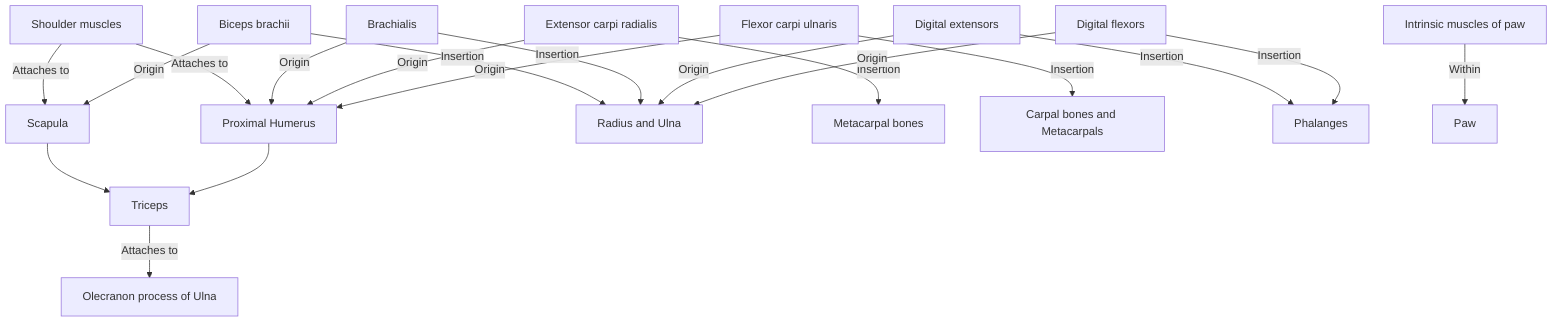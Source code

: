 graph TD
    A[Shoulder muscles] --> |Attaches to| B[Scapula]
    A --> |Attaches to| C[Proximal Humerus]
    B --> D[Triceps]
    C --> D
    D --> |Attaches to| E[Olecranon process of Ulna]
    
    F[Biceps brachii] --> |Origin| B
    F --> |Insertion| G[Radius and Ulna]
    
    H[Brachialis] --> |Origin| C
    H --> |Insertion| G
    
    I[Extensor carpi radialis] --> |Origin| C
    I --> |Insertion| J[Metacarpal bones]
    
    K[Flexor carpi ulnaris] --> |Origin| C
    K --> |Insertion| L[Carpal bones and Metacarpals]
    
    M[Digital extensors] --> |Origin| G
    M --> |Insertion| N[Phalanges]
    
    O[Digital flexors] --> |Origin| G
    O --> |Insertion| N
    
    P[Intrinsic muscles of paw] --> |Within| Q[Paw]